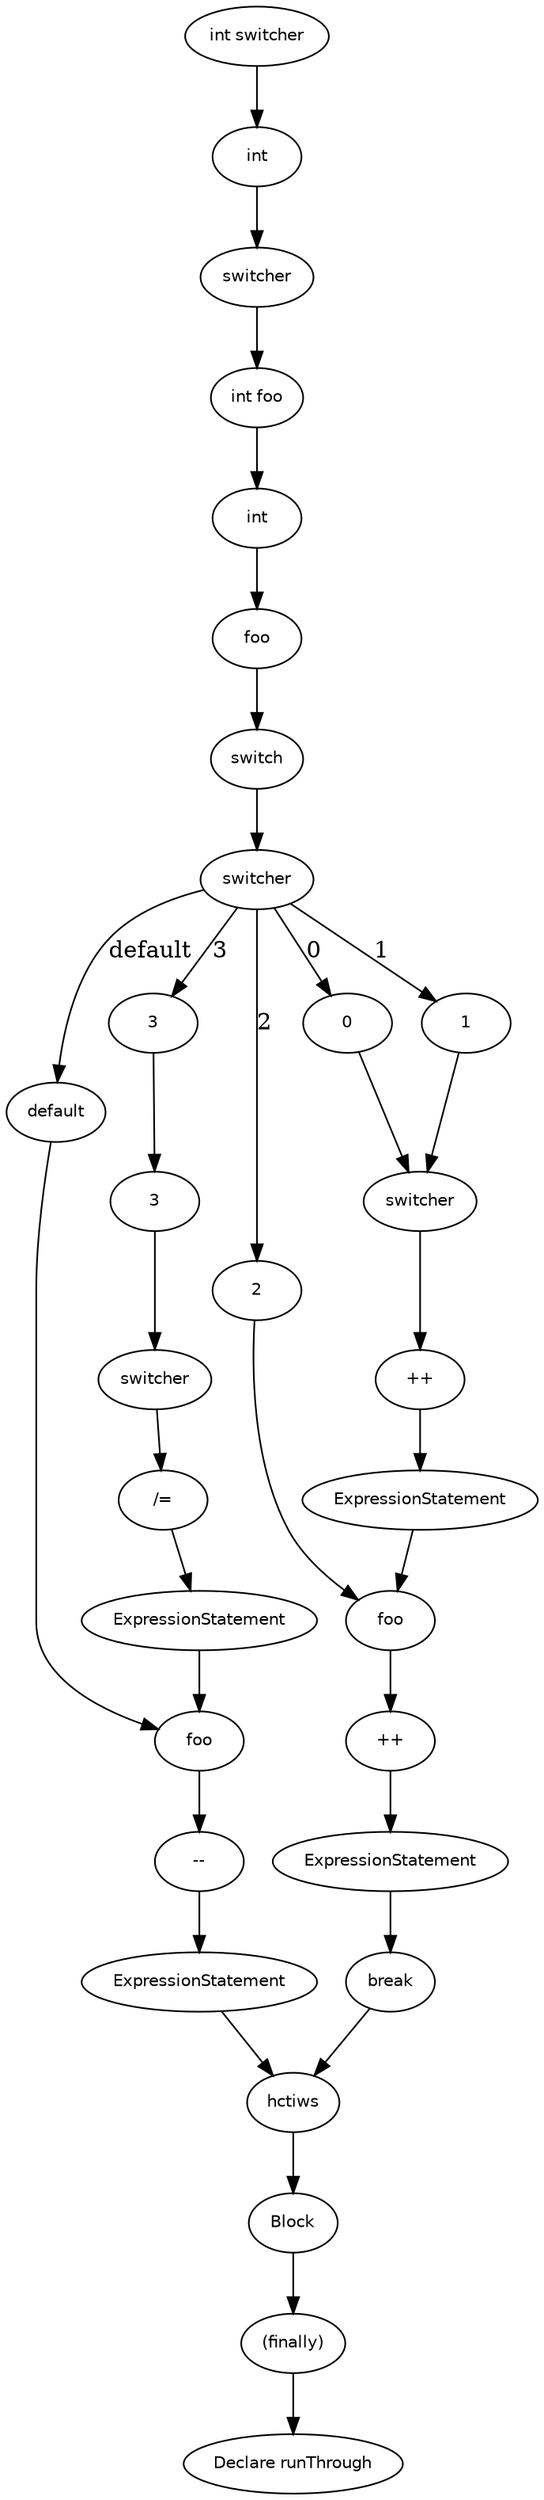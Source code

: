 digraph runThrough {
  34 [
    label = Block,
    fontname = Helvetica,
    fontsize = 10
  ];
  33 [
    label = foo,
    fontname = Helvetica,
    fontsize = 10
  ];
  32 [
    label = "--",
    fontname = Helvetica,
    fontsize = 10
  ];
  31 [
    label = ExpressionStatement,
    fontname = Helvetica,
    fontsize = 10
  ];
  30 [
    label = default,
    fontname = Helvetica,
    fontsize = 10
  ];
  19 [
    label = 2,
    fontname = Helvetica,
    fontsize = 10
  ];
  17 [
    label = switcher,
    fontname = Helvetica,
    fontsize = 10
  ];
  16 [
    label = "++",
    fontname = Helvetica,
    fontsize = 10
  ];
  15 [
    label = ExpressionStatement,
    fontname = Helvetica,
    fontsize = 10
  ];
  14 [
    label = 1,
    fontname = Helvetica,
    fontsize = 10
  ];
  12 [
    label = 0,
    fontname = Helvetica,
    fontsize = 10
  ];
  10 [
    label = switcher,
    fontname = Helvetica,
    fontsize = 10
  ];
  9 [
    label = switch,
    fontname = Helvetica,
    fontsize = 10
  ];
  29 [
    label = 3,
    fontname = Helvetica,
    fontsize = 10
  ];
  8 [
    label = hctiws,
    fontname = Helvetica,
    fontsize = 10
  ];
  28 [
    label = switcher,
    fontname = Helvetica,
    fontsize = 10
  ];
  7 [
    label = foo,
    fontname = Helvetica,
    fontsize = 10
  ];
  27 [
    label = "/=",
    fontname = Helvetica,
    fontsize = 10
  ];
  6 [
    label = int,
    fontname = Helvetica,
    fontsize = 10
  ];
  26 [
    label = ExpressionStatement,
    fontname = Helvetica,
    fontsize = 10
  ];
  5 [
    label = "int foo",
    fontname = Helvetica,
    fontsize = 10
  ];
  4 [
    label = switcher,
    fontname = Helvetica,
    fontsize = 10
  ];
  25 [
    label = 3,
    fontname = Helvetica,
    fontsize = 10
  ];
  3 [
    label = int,
    fontname = Helvetica,
    fontsize = 10
  ];
  23 [
    label = break,
    fontname = Helvetica,
    fontsize = 10
  ];
  2 [
    label = "int switcher",
    fontname = Helvetica,
    fontsize = 10
  ];
  22 [
    label = foo,
    fontname = Helvetica,
    fontsize = 10
  ];
  1 [
    label = "(finally)",
    fontname = Helvetica,
    fontsize = 10
  ];
  21 [
    label = "++",
    fontname = Helvetica,
    fontsize = 10
  ];
  0 [
    label = "Declare runThrough",
    fontname = Helvetica,
    fontsize = 10
  ];
  20 [
    label = ExpressionStatement,
    fontname = Helvetica,
    fontsize = 10
  ];
  10 -> 12 [
    label = 0
  ];
  9 -> 10 [
    label = ""
  ];
  26 -> 33 [
    label = ""
  ];
  16 -> 15 [
    label = ""
  ];
  27 -> 26 [
    label = ""
  ];
  1 -> 0 [
    label = ""
  ];
  17 -> 16 [
    label = ""
  ];
  14 -> 17 [
    label = ""
  ];
  25 -> 29 [
    label = ""
  ];
  10 -> 19 [
    label = 2
  ];
  10 -> 25 [
    label = 3
  ];
  5 -> 6 [
    label = ""
  ];
  4 -> 5 [
    label = ""
  ];
  32 -> 31 [
    label = ""
  ];
  3 -> 4 [
    label = ""
  ];
  33 -> 32 [
    label = ""
  ];
  2 -> 3 [
    label = ""
  ];
  30 -> 33 [
    label = ""
  ];
  7 -> 9 [
    label = ""
  ];
  10 -> 30 [
    label = default
  ];
  6 -> 7 [
    label = ""
  ];
  15 -> 22 [
    label = ""
  ];
  23 -> 8 [
    label = ""
  ];
  20 -> 23 [
    label = ""
  ];
  28 -> 27 [
    label = ""
  ];
  21 -> 20 [
    label = ""
  ];
  22 -> 21 [
    label = ""
  ];
  29 -> 28 [
    label = ""
  ];
  19 -> 22 [
    label = ""
  ];
  34 -> 1 [
    label = ""
  ];
  8 -> 34 [
    label = ""
  ];
  10 -> 14 [
    label = 1
  ];
  31 -> 8 [
    label = ""
  ];
  12 -> 17 [
    label = ""
  ];
}
